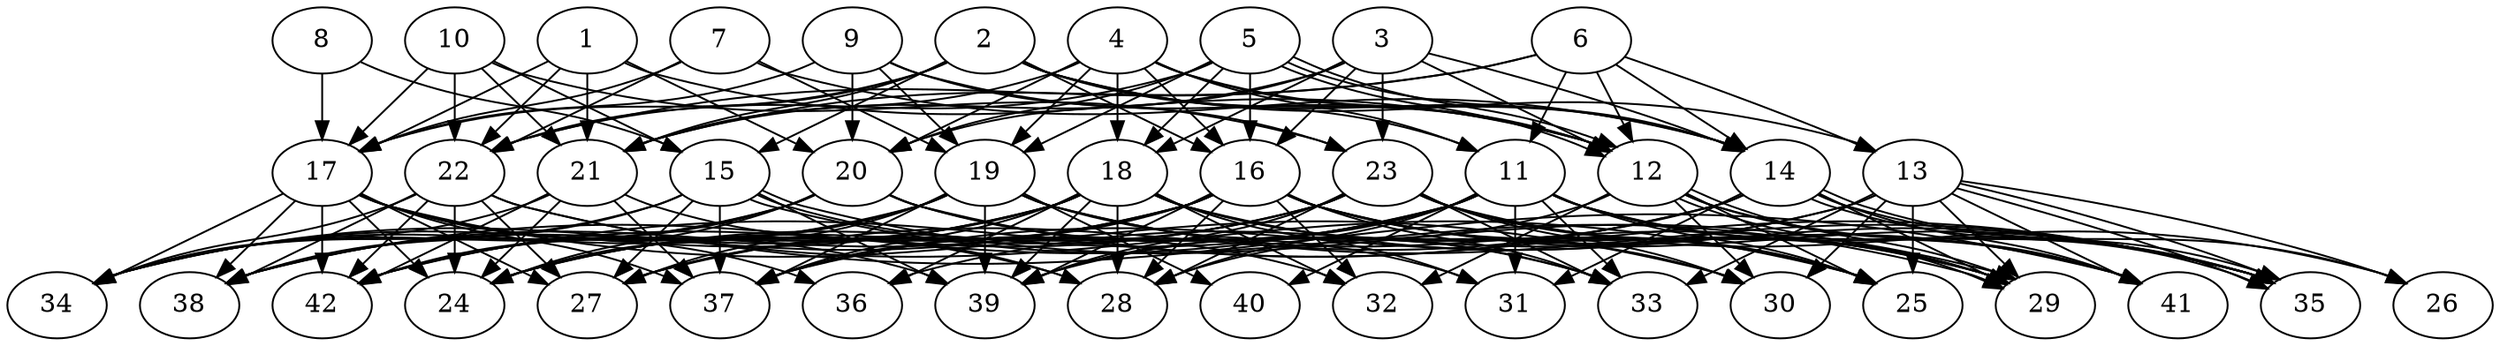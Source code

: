 // DAG (tier=3-complex, mode=compute, n=42, ccr=0.459, fat=0.735, density=0.763, regular=0.218, jump=0.255, mindata=1048576, maxdata=16777216)
// DAG automatically generated by daggen at Sun Aug 24 16:33:34 2025
// /home/ermia/Project/Environments/daggen/bin/daggen --dot --ccr 0.459 --fat 0.735 --regular 0.218 --density 0.763 --jump 0.255 --mindata 1048576 --maxdata 16777216 -n 42 
digraph G {
  1 [size="4420349215074829729792", alpha="0.15", expect_size="2210174607537414864896"]
  1 -> 12 [size ="2154737520607232"]
  1 -> 17 [size ="2154737520607232"]
  1 -> 20 [size ="2154737520607232"]
  1 -> 21 [size ="2154737520607232"]
  1 -> 22 [size ="2154737520607232"]
  2 [size="45663754250106392", alpha="0.09", expect_size="22831877125053196"]
  2 -> 11 [size ="1098231224205312"]
  2 -> 12 [size ="1098231224205312"]
  2 -> 13 [size ="1098231224205312"]
  2 -> 14 [size ="1098231224205312"]
  2 -> 15 [size ="1098231224205312"]
  2 -> 16 [size ="1098231224205312"]
  2 -> 17 [size ="1098231224205312"]
  2 -> 21 [size ="1098231224205312"]
  2 -> 22 [size ="1098231224205312"]
  3 [size="69402720977487536", alpha="0.09", expect_size="34701360488743768"]
  3 -> 12 [size ="1315547887173632"]
  3 -> 14 [size ="1315547887173632"]
  3 -> 16 [size ="1315547887173632"]
  3 -> 18 [size ="1315547887173632"]
  3 -> 20 [size ="1315547887173632"]
  3 -> 21 [size ="1315547887173632"]
  3 -> 23 [size ="1315547887173632"]
  4 [size="731537828101332096", alpha="0.19", expect_size="365768914050666048"]
  4 -> 11 [size ="1133251691282432"]
  4 -> 12 [size ="1133251691282432"]
  4 -> 14 [size ="1133251691282432"]
  4 -> 16 [size ="1133251691282432"]
  4 -> 18 [size ="1133251691282432"]
  4 -> 19 [size ="1133251691282432"]
  4 -> 20 [size ="1133251691282432"]
  4 -> 21 [size ="1133251691282432"]
  5 [size="289734846424622825472", alpha="0.07", expect_size="144867423212311412736"]
  5 -> 12 [size ="350286828797952"]
  5 -> 12 [size ="350286828797952"]
  5 -> 14 [size ="350286828797952"]
  5 -> 16 [size ="350286828797952"]
  5 -> 18 [size ="350286828797952"]
  5 -> 19 [size ="350286828797952"]
  5 -> 20 [size ="350286828797952"]
  5 -> 22 [size ="350286828797952"]
  6 [size="1900979283719205120", alpha="0.19", expect_size="950489641859602560"]
  6 -> 11 [size ="964365146652672"]
  6 -> 12 [size ="964365146652672"]
  6 -> 13 [size ="964365146652672"]
  6 -> 14 [size ="964365146652672"]
  6 -> 21 [size ="964365146652672"]
  6 -> 22 [size ="964365146652672"]
  7 [size="4239194767457517568000", alpha="0.07", expect_size="2119597383728758784000"]
  7 -> 14 [size ="2095457710899200"]
  7 -> 17 [size ="2095457710899200"]
  7 -> 19 [size ="2095457710899200"]
  7 -> 22 [size ="2095457710899200"]
  8 [size="17409099417239158784", alpha="0.01", expect_size="8704549708619579392"]
  8 -> 15 [size ="53737095692288"]
  8 -> 17 [size ="53737095692288"]
  9 [size="920594350430558464", alpha="0.03", expect_size="460297175215279232"]
  9 -> 12 [size ="526984736145408"]
  9 -> 17 [size ="526984736145408"]
  9 -> 19 [size ="526984736145408"]
  9 -> 20 [size ="526984736145408"]
  9 -> 23 [size ="526984736145408"]
  10 [size="32548291921856954368", alpha="0.18", expect_size="16274145960928477184"]
  10 -> 15 [size ="81553409441792"]
  10 -> 17 [size ="81553409441792"]
  10 -> 21 [size ="81553409441792"]
  10 -> 22 [size ="81553409441792"]
  10 -> 23 [size ="81553409441792"]
  11 [size="39727835004741640", alpha="0.12", expect_size="19863917502370820"]
  11 -> 24 [size ="1867608152342528"]
  11 -> 25 [size ="1867608152342528"]
  11 -> 28 [size ="1867608152342528"]
  11 -> 29 [size ="1867608152342528"]
  11 -> 31 [size ="1867608152342528"]
  11 -> 33 [size ="1867608152342528"]
  11 -> 35 [size ="1867608152342528"]
  11 -> 37 [size ="1867608152342528"]
  11 -> 38 [size ="1867608152342528"]
  11 -> 39 [size ="1867608152342528"]
  11 -> 40 [size ="1867608152342528"]
  11 -> 41 [size ="1867608152342528"]
  12 [size="260386335374855634944", alpha="0.14", expect_size="130193167687427817472"]
  12 -> 25 [size ="326213637767168"]
  12 -> 28 [size ="326213637767168"]
  12 -> 29 [size ="326213637767168"]
  12 -> 29 [size ="326213637767168"]
  12 -> 30 [size ="326213637767168"]
  12 -> 32 [size ="326213637767168"]
  12 -> 35 [size ="326213637767168"]
  12 -> 41 [size ="326213637767168"]
  13 [size="4480771641790076416", alpha="0.09", expect_size="2240385820895038208"]
  13 -> 25 [size ="1599842602188800"]
  13 -> 26 [size ="1599842602188800"]
  13 -> 29 [size ="1599842602188800"]
  13 -> 30 [size ="1599842602188800"]
  13 -> 33 [size ="1599842602188800"]
  13 -> 35 [size ="1599842602188800"]
  13 -> 35 [size ="1599842602188800"]
  13 -> 36 [size ="1599842602188800"]
  13 -> 37 [size ="1599842602188800"]
  13 -> 41 [size ="1599842602188800"]
  14 [size="19262881371908124", alpha="0.10", expect_size="9631440685954062"]
  14 -> 26 [size ="680081361993728"]
  14 -> 27 [size ="680081361993728"]
  14 -> 29 [size ="680081361993728"]
  14 -> 31 [size ="680081361993728"]
  14 -> 35 [size ="680081361993728"]
  14 -> 35 [size ="680081361993728"]
  14 -> 39 [size ="680081361993728"]
  14 -> 41 [size ="680081361993728"]
  14 -> 42 [size ="680081361993728"]
  15 [size="37372265607725056000", alpha="0.05", expect_size="18686132803862528000"]
  15 -> 27 [size ="89424448716800"]
  15 -> 29 [size ="89424448716800"]
  15 -> 29 [size ="89424448716800"]
  15 -> 32 [size ="89424448716800"]
  15 -> 34 [size ="89424448716800"]
  15 -> 37 [size ="89424448716800"]
  15 -> 38 [size ="89424448716800"]
  15 -> 39 [size ="89424448716800"]
  16 [size="433372188894807808", alpha="0.00", expect_size="216686094447403904"]
  16 -> 24 [size ="764901807095808"]
  16 -> 25 [size ="764901807095808"]
  16 -> 27 [size ="764901807095808"]
  16 -> 28 [size ="764901807095808"]
  16 -> 29 [size ="764901807095808"]
  16 -> 32 [size ="764901807095808"]
  16 -> 33 [size ="764901807095808"]
  16 -> 34 [size ="764901807095808"]
  16 -> 35 [size ="764901807095808"]
  16 -> 37 [size ="764901807095808"]
  16 -> 38 [size ="764901807095808"]
  16 -> 39 [size ="764901807095808"]
  16 -> 41 [size ="764901807095808"]
  17 [size="1214445371439622127616", alpha="0.15", expect_size="607222685719811063808"]
  17 -> 24 [size ="910630047449088"]
  17 -> 27 [size ="910630047449088"]
  17 -> 28 [size ="910630047449088"]
  17 -> 30 [size ="910630047449088"]
  17 -> 34 [size ="910630047449088"]
  17 -> 36 [size ="910630047449088"]
  17 -> 37 [size ="910630047449088"]
  17 -> 38 [size ="910630047449088"]
  17 -> 39 [size ="910630047449088"]
  17 -> 42 [size ="910630047449088"]
  18 [size="369603193955617216", alpha="0.03", expect_size="184801596977808608"]
  18 -> 24 [size ="173741501841408"]
  18 -> 25 [size ="173741501841408"]
  18 -> 28 [size ="173741501841408"]
  18 -> 30 [size ="173741501841408"]
  18 -> 31 [size ="173741501841408"]
  18 -> 32 [size ="173741501841408"]
  18 -> 34 [size ="173741501841408"]
  18 -> 35 [size ="173741501841408"]
  18 -> 36 [size ="173741501841408"]
  18 -> 37 [size ="173741501841408"]
  18 -> 38 [size ="173741501841408"]
  18 -> 39 [size ="173741501841408"]
  18 -> 42 [size ="173741501841408"]
  19 [size="4107807808244678656000", alpha="0.06", expect_size="2053903904122339328000"]
  19 -> 24 [size ="2051934047436800"]
  19 -> 27 [size ="2051934047436800"]
  19 -> 29 [size ="2051934047436800"]
  19 -> 33 [size ="2051934047436800"]
  19 -> 34 [size ="2051934047436800"]
  19 -> 35 [size ="2051934047436800"]
  19 -> 37 [size ="2051934047436800"]
  19 -> 39 [size ="2051934047436800"]
  19 -> 40 [size ="2051934047436800"]
  19 -> 42 [size ="2051934047436800"]
  20 [size="140990697274391360", alpha="0.01", expect_size="70495348637195680"]
  20 -> 24 [size ="142046186700800"]
  20 -> 31 [size ="142046186700800"]
  20 -> 33 [size ="142046186700800"]
  20 -> 34 [size ="142046186700800"]
  20 -> 35 [size ="142046186700800"]
  20 -> 38 [size ="142046186700800"]
  20 -> 42 [size ="142046186700800"]
  21 [size="51401834225660329984", alpha="0.14", expect_size="25700917112830164992"]
  21 -> 24 [size ="110596758437888"]
  21 -> 28 [size ="110596758437888"]
  21 -> 34 [size ="110596758437888"]
  21 -> 37 [size ="110596758437888"]
  21 -> 42 [size ="110596758437888"]
  22 [size="25874402495715672", alpha="0.11", expect_size="12937201247857836"]
  22 -> 24 [size ="432693829435392"]
  22 -> 25 [size ="432693829435392"]
  22 -> 27 [size ="432693829435392"]
  22 -> 34 [size ="432693829435392"]
  22 -> 38 [size ="432693829435392"]
  22 -> 41 [size ="432693829435392"]
  22 -> 42 [size ="432693829435392"]
  23 [size="3407061516584749568", alpha="0.05", expect_size="1703530758292374784"]
  23 -> 24 [size ="1146158336442368"]
  23 -> 25 [size ="1146158336442368"]
  23 -> 26 [size ="1146158336442368"]
  23 -> 27 [size ="1146158336442368"]
  23 -> 28 [size ="1146158336442368"]
  23 -> 29 [size ="1146158336442368"]
  23 -> 30 [size ="1146158336442368"]
  23 -> 33 [size ="1146158336442368"]
  23 -> 39 [size ="1146158336442368"]
  23 -> 42 [size ="1146158336442368"]
  24 [size="19088368359972888", alpha="0.13", expect_size="9544184179986444"]
  25 [size="105814152201440854016", alpha="0.09", expect_size="52907076100720427008"]
  26 [size="25966072887320520", alpha="0.01", expect_size="12983036443660260"]
  27 [size="294669001789903", alpha="0.04", expect_size="147334500894951"]
  28 [size="1087652739358568480768", alpha="0.15", expect_size="543826369679284240384"]
  29 [size="830150854259744896", alpha="0.15", expect_size="415075427129872448"]
  30 [size="45254710383978816", alpha="0.07", expect_size="22627355191989408"]
  31 [size="1170574886513527488512", alpha="0.13", expect_size="585287443256763744256"]
  32 [size="8801492202140165", alpha="0.09", expect_size="4400746101070082"]
  33 [size="123332272310078930944", alpha="0.07", expect_size="61666136155039465472"]
  34 [size="2632425574904832720896", alpha="0.16", expect_size="1316212787452416360448"]
  35 [size="3825243989443261952", alpha="0.08", expect_size="1912621994721630976"]
  36 [size="37928876585532352", alpha="0.09", expect_size="18964438292766176"]
  37 [size="561252292121257", alpha="0.14", expect_size="280626146060628"]
  38 [size="7132883642108330", alpha="0.17", expect_size="3566441821054165"]
  39 [size="41769143173466512", alpha="0.17", expect_size="20884571586733256"]
  40 [size="765920229808144384000", alpha="0.15", expect_size="382960114904072192000"]
  41 [size="799434408194444928", alpha="0.08", expect_size="399717204097222464"]
  42 [size="1802136983307808669696", alpha="0.11", expect_size="901068491653904334848"]
}